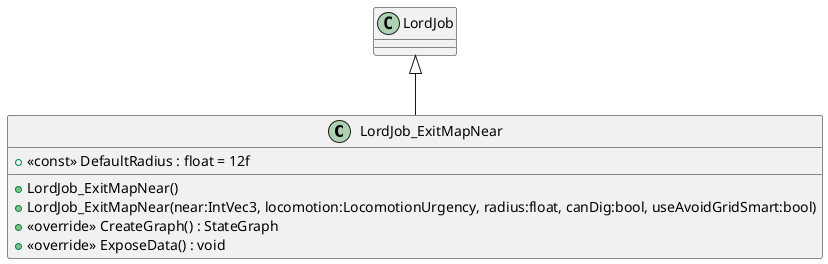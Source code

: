 @startuml
class LordJob_ExitMapNear {
    + <<const>> DefaultRadius : float = 12f
    + LordJob_ExitMapNear()
    + LordJob_ExitMapNear(near:IntVec3, locomotion:LocomotionUrgency, radius:float, canDig:bool, useAvoidGridSmart:bool)
    + <<override>> CreateGraph() : StateGraph
    + <<override>> ExposeData() : void
}
LordJob <|-- LordJob_ExitMapNear
@enduml
